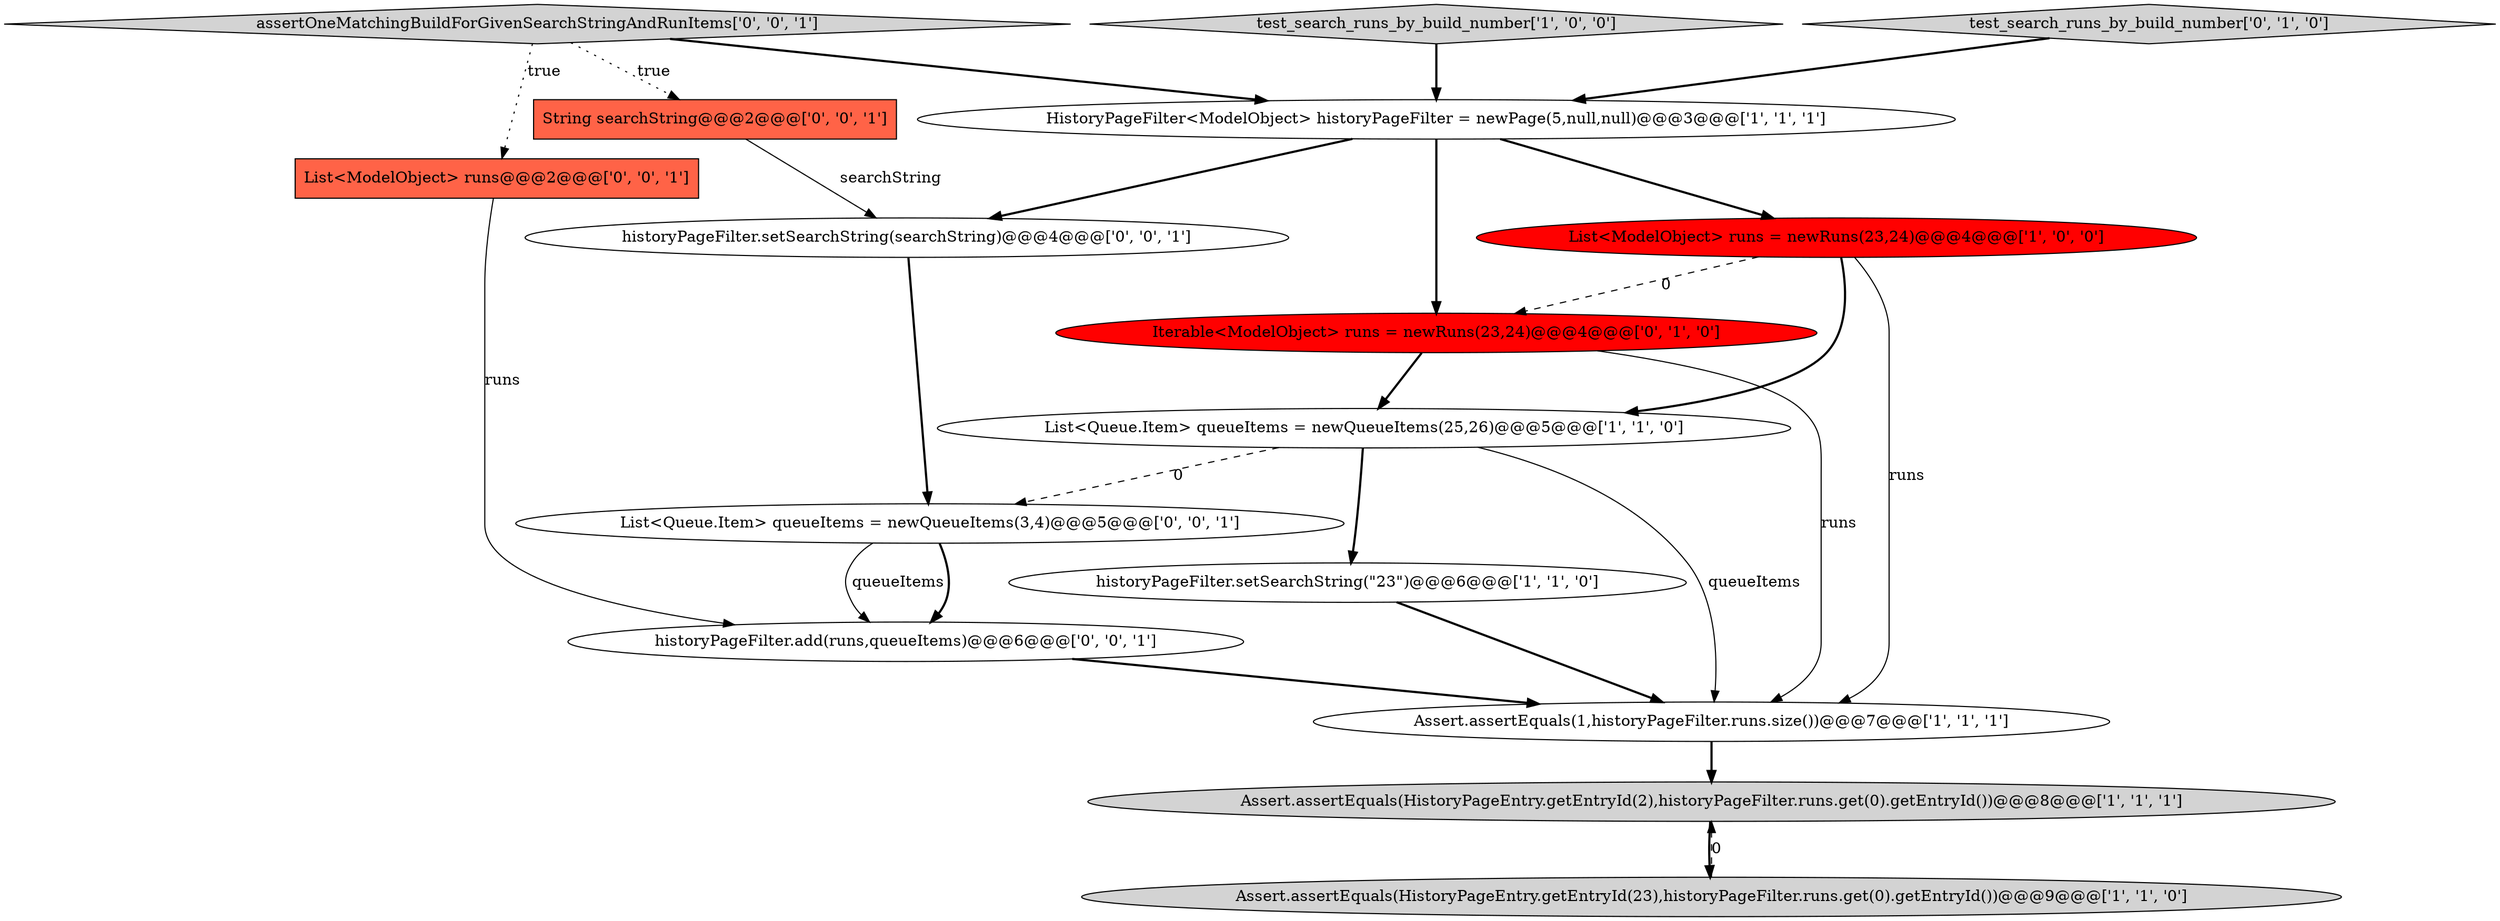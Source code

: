 digraph {
9 [style = filled, label = "Iterable<ModelObject> runs = newRuns(23,24)@@@4@@@['0', '1', '0']", fillcolor = red, shape = ellipse image = "AAA1AAABBB2BBB"];
1 [style = filled, label = "Assert.assertEquals(HistoryPageEntry.getEntryId(2),historyPageFilter.runs.get(0).getEntryId())@@@8@@@['1', '1', '1']", fillcolor = lightgray, shape = ellipse image = "AAA0AAABBB1BBB"];
13 [style = filled, label = "List<ModelObject> runs@@@2@@@['0', '0', '1']", fillcolor = tomato, shape = box image = "AAA0AAABBB3BBB"];
5 [style = filled, label = "Assert.assertEquals(HistoryPageEntry.getEntryId(23),historyPageFilter.runs.get(0).getEntryId())@@@9@@@['1', '1', '0']", fillcolor = lightgray, shape = ellipse image = "AAA0AAABBB1BBB"];
2 [style = filled, label = "test_search_runs_by_build_number['1', '0', '0']", fillcolor = lightgray, shape = diamond image = "AAA0AAABBB1BBB"];
0 [style = filled, label = "List<ModelObject> runs = newRuns(23,24)@@@4@@@['1', '0', '0']", fillcolor = red, shape = ellipse image = "AAA1AAABBB1BBB"];
7 [style = filled, label = "List<Queue.Item> queueItems = newQueueItems(25,26)@@@5@@@['1', '1', '0']", fillcolor = white, shape = ellipse image = "AAA0AAABBB1BBB"];
8 [style = filled, label = "test_search_runs_by_build_number['0', '1', '0']", fillcolor = lightgray, shape = diamond image = "AAA0AAABBB2BBB"];
12 [style = filled, label = "String searchString@@@2@@@['0', '0', '1']", fillcolor = tomato, shape = box image = "AAA0AAABBB3BBB"];
11 [style = filled, label = "historyPageFilter.add(runs,queueItems)@@@6@@@['0', '0', '1']", fillcolor = white, shape = ellipse image = "AAA0AAABBB3BBB"];
6 [style = filled, label = "historyPageFilter.setSearchString(\"23\")@@@6@@@['1', '1', '0']", fillcolor = white, shape = ellipse image = "AAA0AAABBB1BBB"];
10 [style = filled, label = "List<Queue.Item> queueItems = newQueueItems(3,4)@@@5@@@['0', '0', '1']", fillcolor = white, shape = ellipse image = "AAA0AAABBB3BBB"];
14 [style = filled, label = "assertOneMatchingBuildForGivenSearchStringAndRunItems['0', '0', '1']", fillcolor = lightgray, shape = diamond image = "AAA0AAABBB3BBB"];
15 [style = filled, label = "historyPageFilter.setSearchString(searchString)@@@4@@@['0', '0', '1']", fillcolor = white, shape = ellipse image = "AAA0AAABBB3BBB"];
4 [style = filled, label = "Assert.assertEquals(1,historyPageFilter.runs.size())@@@7@@@['1', '1', '1']", fillcolor = white, shape = ellipse image = "AAA0AAABBB1BBB"];
3 [style = filled, label = "HistoryPageFilter<ModelObject> historyPageFilter = newPage(5,null,null)@@@3@@@['1', '1', '1']", fillcolor = white, shape = ellipse image = "AAA0AAABBB1BBB"];
1->5 [style = bold, label=""];
5->1 [style = dashed, label="0"];
14->3 [style = bold, label=""];
15->10 [style = bold, label=""];
14->12 [style = dotted, label="true"];
2->3 [style = bold, label=""];
11->4 [style = bold, label=""];
8->3 [style = bold, label=""];
7->4 [style = solid, label="queueItems"];
3->15 [style = bold, label=""];
9->7 [style = bold, label=""];
14->13 [style = dotted, label="true"];
3->0 [style = bold, label=""];
0->7 [style = bold, label=""];
3->9 [style = bold, label=""];
6->4 [style = bold, label=""];
0->4 [style = solid, label="runs"];
12->15 [style = solid, label="searchString"];
10->11 [style = solid, label="queueItems"];
7->6 [style = bold, label=""];
7->10 [style = dashed, label="0"];
4->1 [style = bold, label=""];
13->11 [style = solid, label="runs"];
9->4 [style = solid, label="runs"];
0->9 [style = dashed, label="0"];
10->11 [style = bold, label=""];
}
